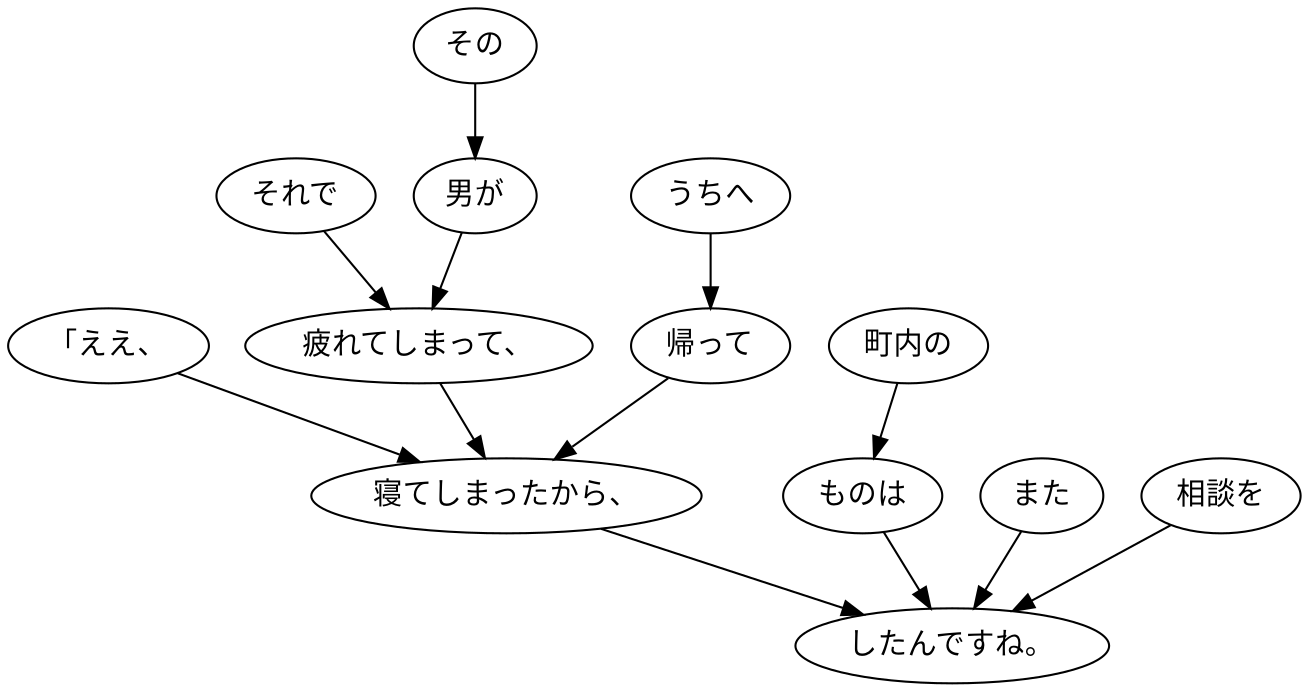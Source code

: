 digraph graph6843 {
	node0 [label="「ええ、"];
	node1 [label="それで"];
	node2 [label="その"];
	node3 [label="男が"];
	node4 [label="疲れてしまって、"];
	node5 [label="うちへ"];
	node6 [label="帰って"];
	node7 [label="寝てしまったから、"];
	node8 [label="町内の"];
	node9 [label="ものは"];
	node10 [label="また"];
	node11 [label="相談を"];
	node12 [label="したんですね。"];
	node0 -> node7;
	node1 -> node4;
	node2 -> node3;
	node3 -> node4;
	node4 -> node7;
	node5 -> node6;
	node6 -> node7;
	node7 -> node12;
	node8 -> node9;
	node9 -> node12;
	node10 -> node12;
	node11 -> node12;
}
